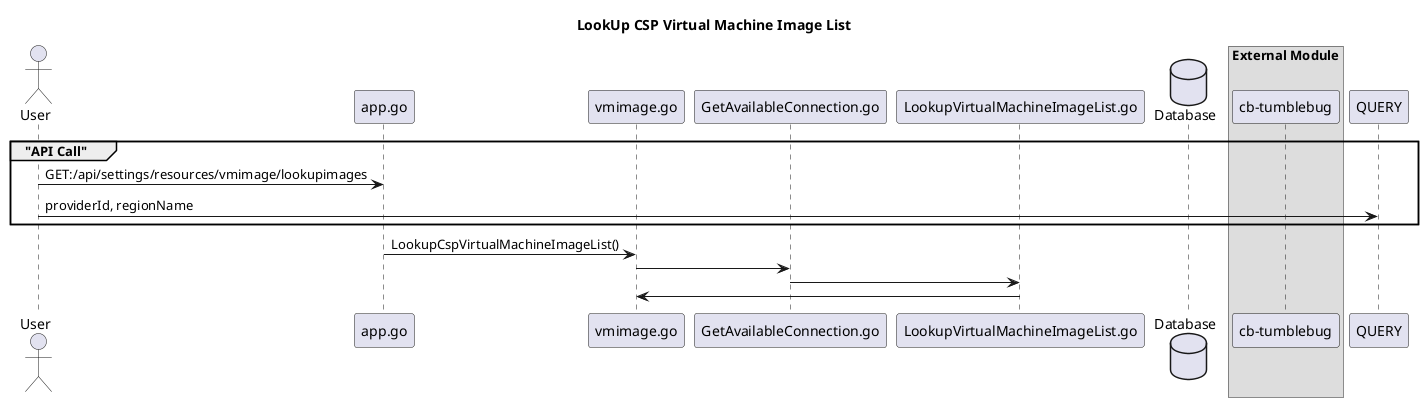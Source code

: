 @startuml
title "LookUp CSP Virtual Machine Image List"

actor User as user
participant "app.go" as app
participant "vmimage.go" as route
participant  "GetAvailableConnection.go" as Availablehandler
participant "LookupVirtualMachineImageList.go" as handler
database Database as DB
box "External Module"
participant "cb-tumblebug" as tumblebug
end box

group "API Call"
    user    -> app : GET:/api/settings/resources/vmimage/lookupimages
    user    -> QUERY : providerId, regionName
end

app     -> route : LookupCspVirtualMachineImageList()
route   -> Availablehandler
Availablehandler -> handler
route <- handler


@enduml